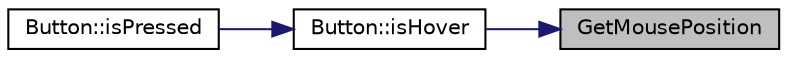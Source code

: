 digraph "GetMousePosition"
{
 // LATEX_PDF_SIZE
  edge [fontname="Helvetica",fontsize="10",labelfontname="Helvetica",labelfontsize="10"];
  node [fontname="Helvetica",fontsize="10",shape=record];
  rankdir="RL";
  Node1 [label="GetMousePosition",height=0.2,width=0.4,color="black", fillcolor="grey75", style="filled", fontcolor="black",tooltip=" "];
  Node1 -> Node2 [dir="back",color="midnightblue",fontsize="10",style="solid",fontname="Helvetica"];
  Node2 [label="Button::isHover",height=0.2,width=0.4,color="black", fillcolor="white", style="filled",URL="$class_button.html#a53a1570f480e4fee4951c3eecea8c3fb",tooltip=" "];
  Node2 -> Node3 [dir="back",color="midnightblue",fontsize="10",style="solid",fontname="Helvetica"];
  Node3 [label="Button::isPressed",height=0.2,width=0.4,color="black", fillcolor="white", style="filled",URL="$class_button.html#a6ed2a4b4e00facf5c42a11ecd1f4e1c7",tooltip=" "];
}
